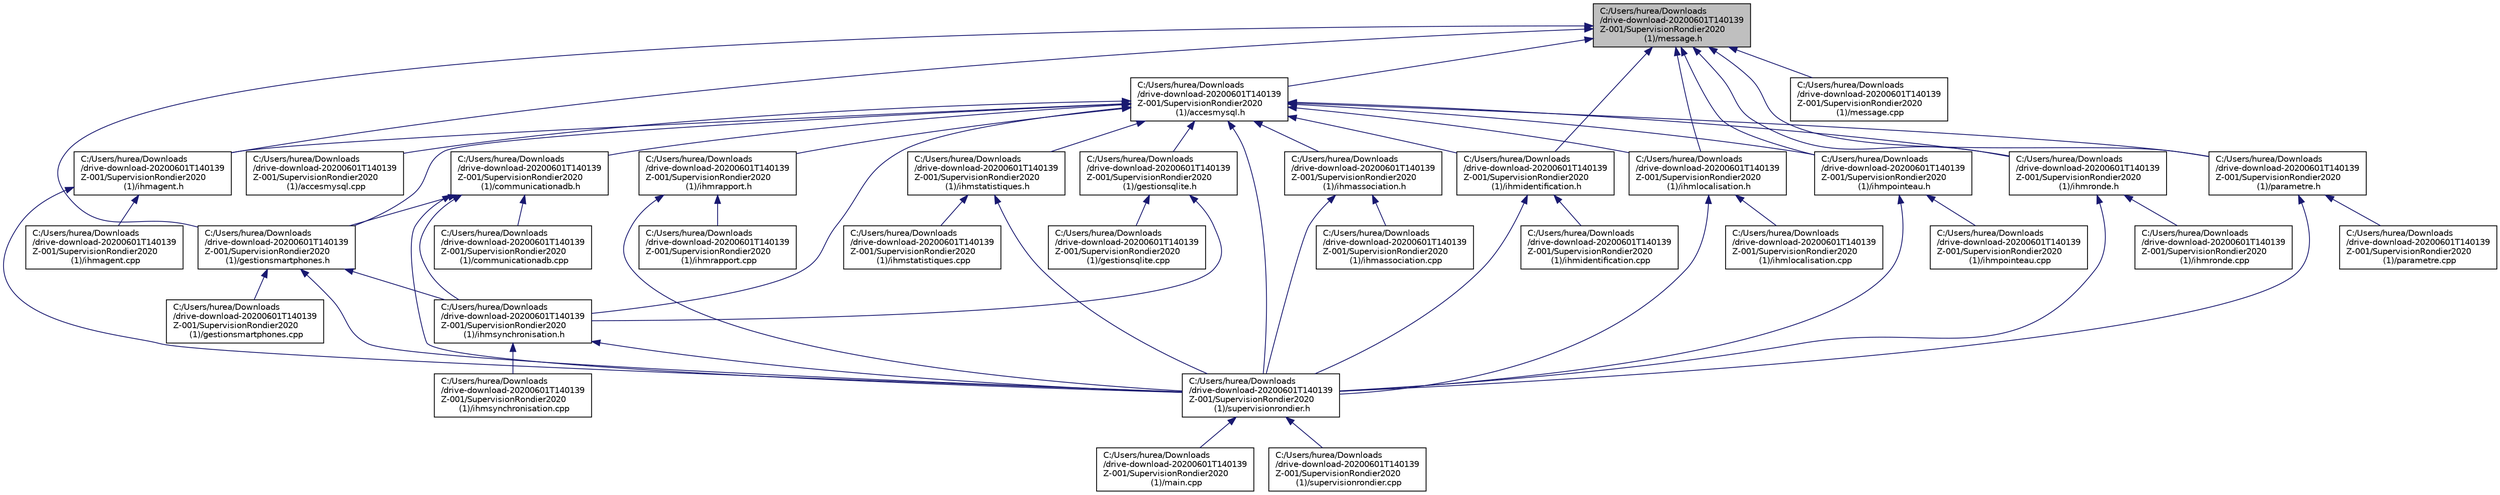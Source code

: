 digraph "C:/Users/hurea/Downloads/drive-download-20200601T140139Z-001/SupervisionRondier2020 (1)/message.h"
{
 // LATEX_PDF_SIZE
  edge [fontname="Helvetica",fontsize="10",labelfontname="Helvetica",labelfontsize="10"];
  node [fontname="Helvetica",fontsize="10",shape=record];
  Node1 [label="C:/Users/hurea/Downloads\l/drive-download-20200601T140139\lZ-001/SupervisionRondier2020\l (1)/message.h",height=0.2,width=0.4,color="black", fillcolor="grey75", style="filled", fontcolor="black",tooltip="Définission des méthodes de la classe Message."];
  Node1 -> Node2 [dir="back",color="midnightblue",fontsize="10",style="solid"];
  Node2 [label="C:/Users/hurea/Downloads\l/drive-download-20200601T140139\lZ-001/SupervisionRondier2020\l (1)/accesmysql.h",height=0.2,width=0.4,color="black", fillcolor="white", style="filled",URL="$accesmysql_8h.html",tooltip="Déclaration de la classe AccesMySQL."];
  Node2 -> Node3 [dir="back",color="midnightblue",fontsize="10",style="solid"];
  Node3 [label="C:/Users/hurea/Downloads\l/drive-download-20200601T140139\lZ-001/SupervisionRondier2020\l (1)/accesmysql.cpp",height=0.2,width=0.4,color="black", fillcolor="white", style="filled",URL="$accesmysql_8cpp.html",tooltip="Définition des méthodes de la classe AccesMySQL."];
  Node2 -> Node4 [dir="back",color="midnightblue",fontsize="10",style="solid"];
  Node4 [label="C:/Users/hurea/Downloads\l/drive-download-20200601T140139\lZ-001/SupervisionRondier2020\l (1)/communicationadb.h",height=0.2,width=0.4,color="black", fillcolor="white", style="filled",URL="$communicationadb_8h.html",tooltip="Déclaration de la classe CommunicationADB."];
  Node4 -> Node5 [dir="back",color="midnightblue",fontsize="10",style="solid"];
  Node5 [label="C:/Users/hurea/Downloads\l/drive-download-20200601T140139\lZ-001/SupervisionRondier2020\l (1)/communicationadb.cpp",height=0.2,width=0.4,color="black", fillcolor="white", style="filled",URL="$communicationadb_8cpp.html",tooltip="Définition des méthodes de la classe CommunicationADB."];
  Node4 -> Node6 [dir="back",color="midnightblue",fontsize="10",style="solid"];
  Node6 [label="C:/Users/hurea/Downloads\l/drive-download-20200601T140139\lZ-001/SupervisionRondier2020\l (1)/gestionsmartphones.h",height=0.2,width=0.4,color="black", fillcolor="white", style="filled",URL="$gestionsmartphones_8h.html",tooltip=" "];
  Node6 -> Node7 [dir="back",color="midnightblue",fontsize="10",style="solid"];
  Node7 [label="C:/Users/hurea/Downloads\l/drive-download-20200601T140139\lZ-001/SupervisionRondier2020\l (1)/gestionsmartphones.cpp",height=0.2,width=0.4,color="black", fillcolor="white", style="filled",URL="$gestionsmartphones_8cpp.html",tooltip=" "];
  Node6 -> Node8 [dir="back",color="midnightblue",fontsize="10",style="solid"];
  Node8 [label="C:/Users/hurea/Downloads\l/drive-download-20200601T140139\lZ-001/SupervisionRondier2020\l (1)/ihmsynchronisation.h",height=0.2,width=0.4,color="black", fillcolor="white", style="filled",URL="$ihmsynchronisation_8h.html",tooltip="Déclaration de la classe Synchronisation."];
  Node8 -> Node9 [dir="back",color="midnightblue",fontsize="10",style="solid"];
  Node9 [label="C:/Users/hurea/Downloads\l/drive-download-20200601T140139\lZ-001/SupervisionRondier2020\l (1)/ihmsynchronisation.cpp",height=0.2,width=0.4,color="black", fillcolor="white", style="filled",URL="$ihmsynchronisation_8cpp.html",tooltip="Définition de la classe Synchronisation."];
  Node8 -> Node10 [dir="back",color="midnightblue",fontsize="10",style="solid"];
  Node10 [label="C:/Users/hurea/Downloads\l/drive-download-20200601T140139\lZ-001/SupervisionRondier2020\l (1)/supervisionrondier.h",height=0.2,width=0.4,color="black", fillcolor="white", style="filled",URL="$supervisionrondier_8h.html",tooltip="Déclaration de la classe SupervisionRondier."];
  Node10 -> Node11 [dir="back",color="midnightblue",fontsize="10",style="solid"];
  Node11 [label="C:/Users/hurea/Downloads\l/drive-download-20200601T140139\lZ-001/SupervisionRondier2020\l (1)/main.cpp",height=0.2,width=0.4,color="black", fillcolor="white", style="filled",URL="$main_8cpp.html",tooltip=" "];
  Node10 -> Node12 [dir="back",color="midnightblue",fontsize="10",style="solid"];
  Node12 [label="C:/Users/hurea/Downloads\l/drive-download-20200601T140139\lZ-001/SupervisionRondier2020\l (1)/supervisionrondier.cpp",height=0.2,width=0.4,color="black", fillcolor="white", style="filled",URL="$supervisionrondier_8cpp.html",tooltip="Définition des méthodes de la classe SupervisionRondier."];
  Node6 -> Node10 [dir="back",color="midnightblue",fontsize="10",style="solid"];
  Node4 -> Node8 [dir="back",color="midnightblue",fontsize="10",style="solid"];
  Node4 -> Node10 [dir="back",color="midnightblue",fontsize="10",style="solid"];
  Node2 -> Node6 [dir="back",color="midnightblue",fontsize="10",style="solid"];
  Node2 -> Node13 [dir="back",color="midnightblue",fontsize="10",style="solid"];
  Node13 [label="C:/Users/hurea/Downloads\l/drive-download-20200601T140139\lZ-001/SupervisionRondier2020\l (1)/gestionsqlite.h",height=0.2,width=0.4,color="black", fillcolor="white", style="filled",URL="$gestionsqlite_8h.html",tooltip="Déclaration de la classe GestionSQLite."];
  Node13 -> Node14 [dir="back",color="midnightblue",fontsize="10",style="solid"];
  Node14 [label="C:/Users/hurea/Downloads\l/drive-download-20200601T140139\lZ-001/SupervisionRondier2020\l (1)/gestionsqlite.cpp",height=0.2,width=0.4,color="black", fillcolor="white", style="filled",URL="$gestionsqlite_8cpp.html",tooltip="Définition des méthodes de la classe GestionSQLite."];
  Node13 -> Node8 [dir="back",color="midnightblue",fontsize="10",style="solid"];
  Node2 -> Node15 [dir="back",color="midnightblue",fontsize="10",style="solid"];
  Node15 [label="C:/Users/hurea/Downloads\l/drive-download-20200601T140139\lZ-001/SupervisionRondier2020\l (1)/ihmagent.h",height=0.2,width=0.4,color="black", fillcolor="white", style="filled",URL="$ihmagent_8h.html",tooltip="Déclaration de la classe IHMAgent."];
  Node15 -> Node16 [dir="back",color="midnightblue",fontsize="10",style="solid"];
  Node16 [label="C:/Users/hurea/Downloads\l/drive-download-20200601T140139\lZ-001/SupervisionRondier2020\l (1)/ihmagent.cpp",height=0.2,width=0.4,color="black", fillcolor="white", style="filled",URL="$ihmagent_8cpp.html",tooltip="Définition des méthodes de la classe IHMAgent."];
  Node15 -> Node10 [dir="back",color="midnightblue",fontsize="10",style="solid"];
  Node2 -> Node17 [dir="back",color="midnightblue",fontsize="10",style="solid"];
  Node17 [label="C:/Users/hurea/Downloads\l/drive-download-20200601T140139\lZ-001/SupervisionRondier2020\l (1)/ihmassociation.h",height=0.2,width=0.4,color="black", fillcolor="white", style="filled",URL="$ihmassociation_8h.html",tooltip=" "];
  Node17 -> Node18 [dir="back",color="midnightblue",fontsize="10",style="solid"];
  Node18 [label="C:/Users/hurea/Downloads\l/drive-download-20200601T140139\lZ-001/SupervisionRondier2020\l (1)/ihmassociation.cpp",height=0.2,width=0.4,color="black", fillcolor="white", style="filled",URL="$ihmassociation_8cpp.html",tooltip=" "];
  Node17 -> Node10 [dir="back",color="midnightblue",fontsize="10",style="solid"];
  Node2 -> Node19 [dir="back",color="midnightblue",fontsize="10",style="solid"];
  Node19 [label="C:/Users/hurea/Downloads\l/drive-download-20200601T140139\lZ-001/SupervisionRondier2020\l (1)/ihmidentification.h",height=0.2,width=0.4,color="black", fillcolor="white", style="filled",URL="$ihmidentification_8h.html",tooltip="Déclaration de la classe IHMIdentification."];
  Node19 -> Node20 [dir="back",color="midnightblue",fontsize="10",style="solid"];
  Node20 [label="C:/Users/hurea/Downloads\l/drive-download-20200601T140139\lZ-001/SupervisionRondier2020\l (1)/ihmidentification.cpp",height=0.2,width=0.4,color="black", fillcolor="white", style="filled",URL="$ihmidentification_8cpp.html",tooltip="Définition des méthodes de la classe IHMIdentification."];
  Node19 -> Node10 [dir="back",color="midnightblue",fontsize="10",style="solid"];
  Node2 -> Node21 [dir="back",color="midnightblue",fontsize="10",style="solid"];
  Node21 [label="C:/Users/hurea/Downloads\l/drive-download-20200601T140139\lZ-001/SupervisionRondier2020\l (1)/ihmlocalisation.h",height=0.2,width=0.4,color="black", fillcolor="white", style="filled",URL="$ihmlocalisation_8h.html",tooltip=" "];
  Node21 -> Node22 [dir="back",color="midnightblue",fontsize="10",style="solid"];
  Node22 [label="C:/Users/hurea/Downloads\l/drive-download-20200601T140139\lZ-001/SupervisionRondier2020\l (1)/ihmlocalisation.cpp",height=0.2,width=0.4,color="black", fillcolor="white", style="filled",URL="$ihmlocalisation_8cpp.html",tooltip=" "];
  Node21 -> Node10 [dir="back",color="midnightblue",fontsize="10",style="solid"];
  Node2 -> Node23 [dir="back",color="midnightblue",fontsize="10",style="solid"];
  Node23 [label="C:/Users/hurea/Downloads\l/drive-download-20200601T140139\lZ-001/SupervisionRondier2020\l (1)/ihmpointeau.h",height=0.2,width=0.4,color="black", fillcolor="white", style="filled",URL="$ihmpointeau_8h.html",tooltip="Déclaration de la classe IHMPointeau."];
  Node23 -> Node24 [dir="back",color="midnightblue",fontsize="10",style="solid"];
  Node24 [label="C:/Users/hurea/Downloads\l/drive-download-20200601T140139\lZ-001/SupervisionRondier2020\l (1)/ihmpointeau.cpp",height=0.2,width=0.4,color="black", fillcolor="white", style="filled",URL="$ihmpointeau_8cpp.html",tooltip="Définition des méthodes de la classe IHMPointeau."];
  Node23 -> Node10 [dir="back",color="midnightblue",fontsize="10",style="solid"];
  Node2 -> Node25 [dir="back",color="midnightblue",fontsize="10",style="solid"];
  Node25 [label="C:/Users/hurea/Downloads\l/drive-download-20200601T140139\lZ-001/SupervisionRondier2020\l (1)/ihmrapport.h",height=0.2,width=0.4,color="black", fillcolor="white", style="filled",URL="$ihmrapport_8h.html",tooltip=" "];
  Node25 -> Node26 [dir="back",color="midnightblue",fontsize="10",style="solid"];
  Node26 [label="C:/Users/hurea/Downloads\l/drive-download-20200601T140139\lZ-001/SupervisionRondier2020\l (1)/ihmrapport.cpp",height=0.2,width=0.4,color="black", fillcolor="white", style="filled",URL="$ihmrapport_8cpp.html",tooltip=" "];
  Node25 -> Node10 [dir="back",color="midnightblue",fontsize="10",style="solid"];
  Node2 -> Node27 [dir="back",color="midnightblue",fontsize="10",style="solid"];
  Node27 [label="C:/Users/hurea/Downloads\l/drive-download-20200601T140139\lZ-001/SupervisionRondier2020\l (1)/ihmronde.h",height=0.2,width=0.4,color="black", fillcolor="white", style="filled",URL="$ihmronde_8h.html",tooltip="Déclaration de la classe IHMRonde."];
  Node27 -> Node28 [dir="back",color="midnightblue",fontsize="10",style="solid"];
  Node28 [label="C:/Users/hurea/Downloads\l/drive-download-20200601T140139\lZ-001/SupervisionRondier2020\l (1)/ihmronde.cpp",height=0.2,width=0.4,color="black", fillcolor="white", style="filled",URL="$ihmronde_8cpp.html",tooltip="Définition des méthodes de la classe IHMRonde."];
  Node27 -> Node10 [dir="back",color="midnightblue",fontsize="10",style="solid"];
  Node2 -> Node29 [dir="back",color="midnightblue",fontsize="10",style="solid"];
  Node29 [label="C:/Users/hurea/Downloads\l/drive-download-20200601T140139\lZ-001/SupervisionRondier2020\l (1)/ihmstatistiques.h",height=0.2,width=0.4,color="black", fillcolor="white", style="filled",URL="$ihmstatistiques_8h.html",tooltip=" "];
  Node29 -> Node30 [dir="back",color="midnightblue",fontsize="10",style="solid"];
  Node30 [label="C:/Users/hurea/Downloads\l/drive-download-20200601T140139\lZ-001/SupervisionRondier2020\l (1)/ihmstatistiques.cpp",height=0.2,width=0.4,color="black", fillcolor="white", style="filled",URL="$ihmstatistiques_8cpp.html",tooltip=" "];
  Node29 -> Node10 [dir="back",color="midnightblue",fontsize="10",style="solid"];
  Node2 -> Node8 [dir="back",color="midnightblue",fontsize="10",style="solid"];
  Node2 -> Node10 [dir="back",color="midnightblue",fontsize="10",style="solid"];
  Node2 -> Node31 [dir="back",color="midnightblue",fontsize="10",style="solid"];
  Node31 [label="C:/Users/hurea/Downloads\l/drive-download-20200601T140139\lZ-001/SupervisionRondier2020\l (1)/parametre.h",height=0.2,width=0.4,color="black", fillcolor="white", style="filled",URL="$parametre_8h.html",tooltip=" "];
  Node31 -> Node10 [dir="back",color="midnightblue",fontsize="10",style="solid"];
  Node31 -> Node32 [dir="back",color="midnightblue",fontsize="10",style="solid"];
  Node32 [label="C:/Users/hurea/Downloads\l/drive-download-20200601T140139\lZ-001/SupervisionRondier2020\l (1)/parametre.cpp",height=0.2,width=0.4,color="black", fillcolor="white", style="filled",URL="$parametre_8cpp.html",tooltip=" "];
  Node1 -> Node6 [dir="back",color="midnightblue",fontsize="10",style="solid"];
  Node1 -> Node15 [dir="back",color="midnightblue",fontsize="10",style="solid"];
  Node1 -> Node19 [dir="back",color="midnightblue",fontsize="10",style="solid"];
  Node1 -> Node21 [dir="back",color="midnightblue",fontsize="10",style="solid"];
  Node1 -> Node23 [dir="back",color="midnightblue",fontsize="10",style="solid"];
  Node1 -> Node27 [dir="back",color="midnightblue",fontsize="10",style="solid"];
  Node1 -> Node31 [dir="back",color="midnightblue",fontsize="10",style="solid"];
  Node1 -> Node33 [dir="back",color="midnightblue",fontsize="10",style="solid"];
  Node33 [label="C:/Users/hurea/Downloads\l/drive-download-20200601T140139\lZ-001/SupervisionRondier2020\l (1)/message.cpp",height=0.2,width=0.4,color="black", fillcolor="white", style="filled",URL="$message_8cpp.html",tooltip=" "];
}
